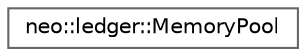 digraph "Graphical Class Hierarchy"
{
 // LATEX_PDF_SIZE
  bgcolor="transparent";
  edge [fontname=Helvetica,fontsize=10,labelfontname=Helvetica,labelfontsize=10];
  node [fontname=Helvetica,fontsize=10,shape=box,height=0.2,width=0.4];
  rankdir="LR";
  Node0 [id="Node000000",label="neo::ledger::MemoryPool",height=0.2,width=0.4,color="grey40", fillcolor="white", style="filled",URL="$classneo_1_1ledger_1_1_memory_pool.html",tooltip="Transaction memory pool for pending transactions This matches the C# Neo MemoryPool architecture with..."];
}
